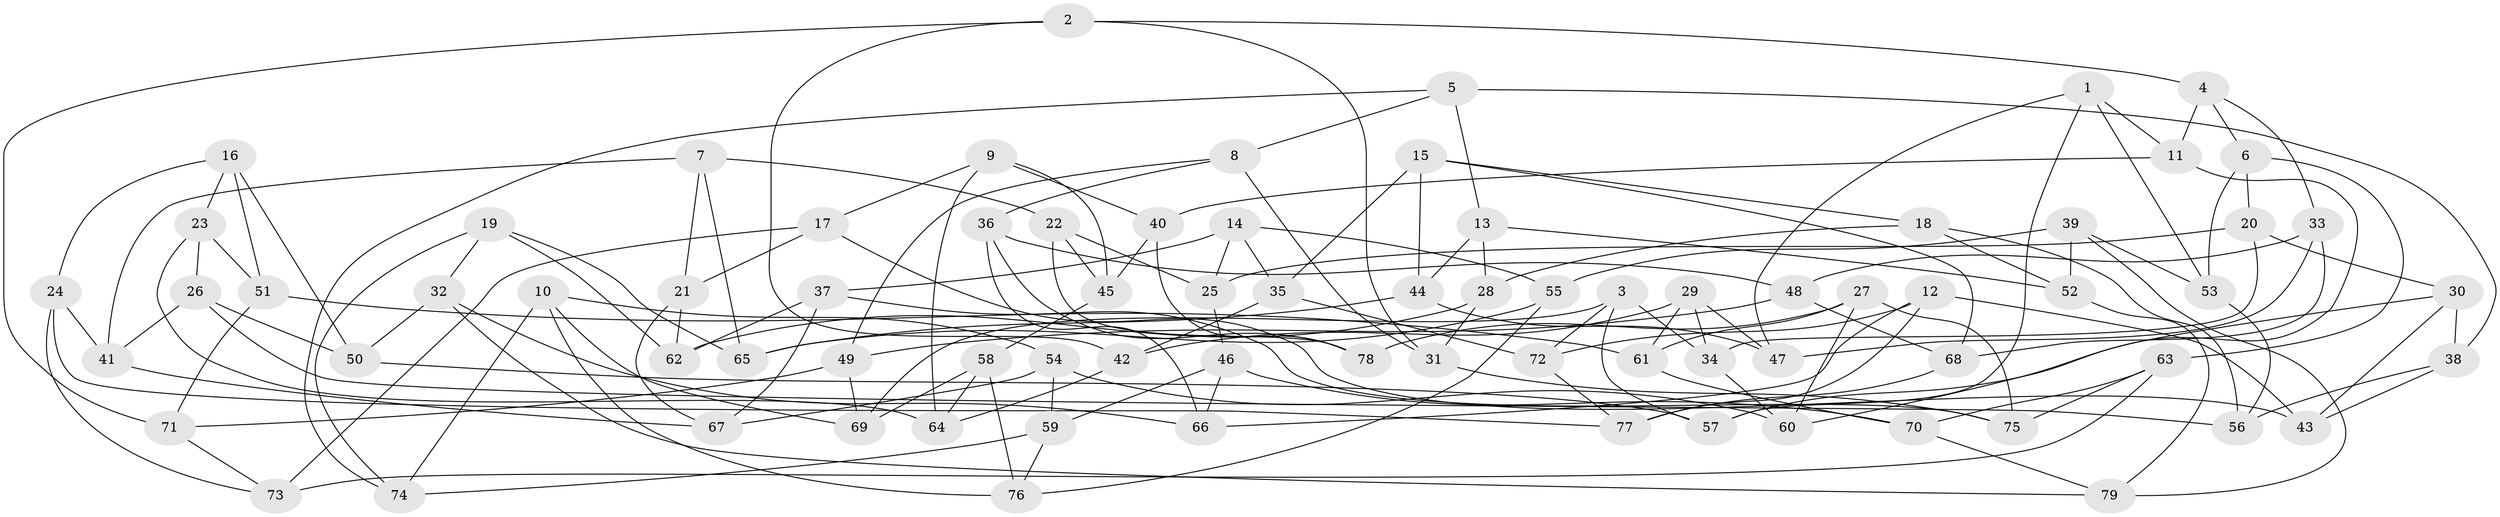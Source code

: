 // Generated by graph-tools (version 1.1) at 2025/02/03/09/25 03:02:53]
// undirected, 79 vertices, 158 edges
graph export_dot {
graph [start="1"]
  node [color=gray90,style=filled];
  1;
  2;
  3;
  4;
  5;
  6;
  7;
  8;
  9;
  10;
  11;
  12;
  13;
  14;
  15;
  16;
  17;
  18;
  19;
  20;
  21;
  22;
  23;
  24;
  25;
  26;
  27;
  28;
  29;
  30;
  31;
  32;
  33;
  34;
  35;
  36;
  37;
  38;
  39;
  40;
  41;
  42;
  43;
  44;
  45;
  46;
  47;
  48;
  49;
  50;
  51;
  52;
  53;
  54;
  55;
  56;
  57;
  58;
  59;
  60;
  61;
  62;
  63;
  64;
  65;
  66;
  67;
  68;
  69;
  70;
  71;
  72;
  73;
  74;
  75;
  76;
  77;
  78;
  79;
  1 -- 11;
  1 -- 53;
  1 -- 57;
  1 -- 47;
  2 -- 71;
  2 -- 4;
  2 -- 31;
  2 -- 42;
  3 -- 34;
  3 -- 69;
  3 -- 57;
  3 -- 72;
  4 -- 11;
  4 -- 6;
  4 -- 33;
  5 -- 8;
  5 -- 13;
  5 -- 74;
  5 -- 38;
  6 -- 53;
  6 -- 20;
  6 -- 63;
  7 -- 22;
  7 -- 65;
  7 -- 41;
  7 -- 21;
  8 -- 31;
  8 -- 49;
  8 -- 36;
  9 -- 64;
  9 -- 40;
  9 -- 45;
  9 -- 17;
  10 -- 76;
  10 -- 54;
  10 -- 74;
  10 -- 69;
  11 -- 40;
  11 -- 60;
  12 -- 77;
  12 -- 72;
  12 -- 66;
  12 -- 43;
  13 -- 44;
  13 -- 28;
  13 -- 52;
  14 -- 35;
  14 -- 55;
  14 -- 37;
  14 -- 25;
  15 -- 35;
  15 -- 44;
  15 -- 68;
  15 -- 18;
  16 -- 51;
  16 -- 50;
  16 -- 24;
  16 -- 23;
  17 -- 43;
  17 -- 73;
  17 -- 21;
  18 -- 56;
  18 -- 28;
  18 -- 52;
  19 -- 65;
  19 -- 32;
  19 -- 62;
  19 -- 74;
  20 -- 30;
  20 -- 34;
  20 -- 25;
  21 -- 67;
  21 -- 62;
  22 -- 78;
  22 -- 45;
  22 -- 25;
  23 -- 64;
  23 -- 51;
  23 -- 26;
  24 -- 73;
  24 -- 77;
  24 -- 41;
  25 -- 46;
  26 -- 56;
  26 -- 41;
  26 -- 50;
  27 -- 61;
  27 -- 75;
  27 -- 78;
  27 -- 60;
  28 -- 31;
  28 -- 62;
  29 -- 61;
  29 -- 42;
  29 -- 34;
  29 -- 47;
  30 -- 38;
  30 -- 43;
  30 -- 57;
  31 -- 75;
  32 -- 50;
  32 -- 66;
  32 -- 79;
  33 -- 48;
  33 -- 47;
  33 -- 68;
  34 -- 60;
  35 -- 72;
  35 -- 42;
  36 -- 66;
  36 -- 48;
  36 -- 78;
  37 -- 67;
  37 -- 62;
  37 -- 75;
  38 -- 43;
  38 -- 56;
  39 -- 79;
  39 -- 52;
  39 -- 53;
  39 -- 55;
  40 -- 45;
  40 -- 78;
  41 -- 67;
  42 -- 64;
  44 -- 47;
  44 -- 65;
  45 -- 58;
  46 -- 59;
  46 -- 70;
  46 -- 66;
  48 -- 49;
  48 -- 68;
  49 -- 71;
  49 -- 69;
  50 -- 57;
  51 -- 61;
  51 -- 71;
  52 -- 79;
  53 -- 56;
  54 -- 59;
  54 -- 67;
  54 -- 60;
  55 -- 76;
  55 -- 65;
  58 -- 64;
  58 -- 69;
  58 -- 76;
  59 -- 76;
  59 -- 74;
  61 -- 70;
  63 -- 73;
  63 -- 70;
  63 -- 75;
  68 -- 77;
  70 -- 79;
  71 -- 73;
  72 -- 77;
}
